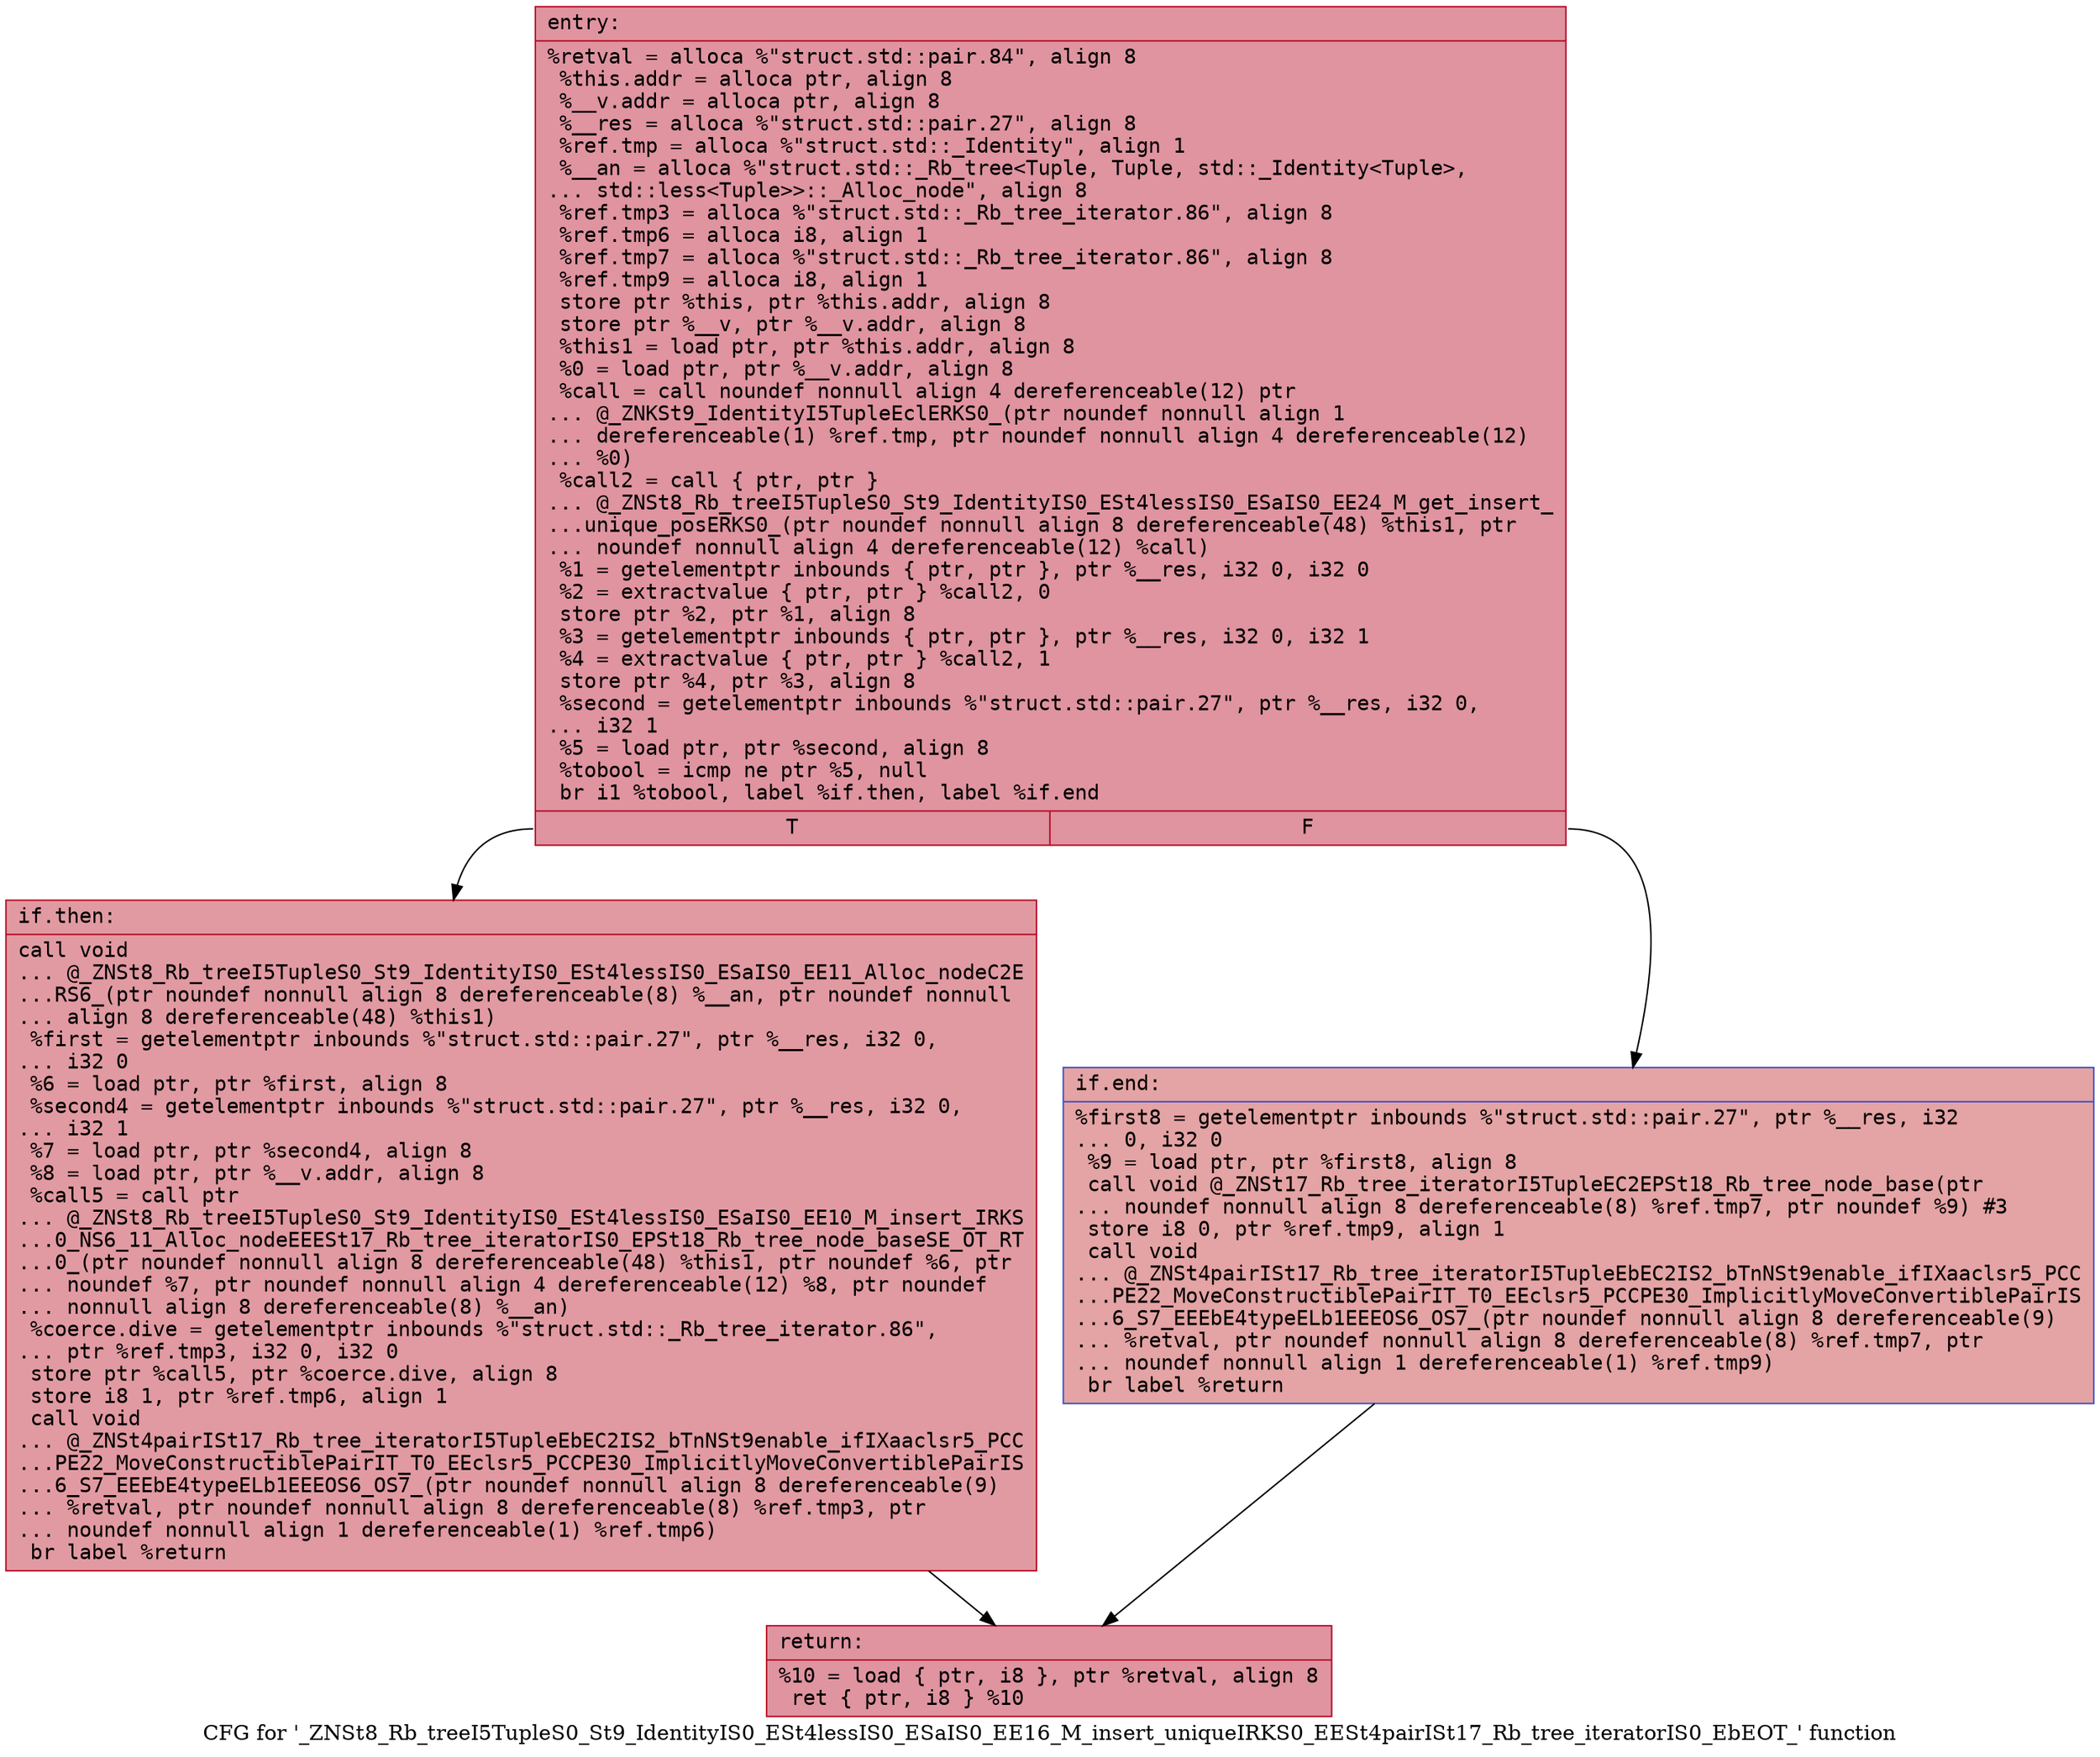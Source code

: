 digraph "CFG for '_ZNSt8_Rb_treeI5TupleS0_St9_IdentityIS0_ESt4lessIS0_ESaIS0_EE16_M_insert_uniqueIRKS0_EESt4pairISt17_Rb_tree_iteratorIS0_EbEOT_' function" {
	label="CFG for '_ZNSt8_Rb_treeI5TupleS0_St9_IdentityIS0_ESt4lessIS0_ESaIS0_EE16_M_insert_uniqueIRKS0_EESt4pairISt17_Rb_tree_iteratorIS0_EbEOT_' function";

	Node0x55dab47c76f0 [shape=record,color="#b70d28ff", style=filled, fillcolor="#b70d2870" fontname="Courier",label="{entry:\l|  %retval = alloca %\"struct.std::pair.84\", align 8\l  %this.addr = alloca ptr, align 8\l  %__v.addr = alloca ptr, align 8\l  %__res = alloca %\"struct.std::pair.27\", align 8\l  %ref.tmp = alloca %\"struct.std::_Identity\", align 1\l  %__an = alloca %\"struct.std::_Rb_tree\<Tuple, Tuple, std::_Identity\<Tuple\>,\l... std::less\<Tuple\>\>::_Alloc_node\", align 8\l  %ref.tmp3 = alloca %\"struct.std::_Rb_tree_iterator.86\", align 8\l  %ref.tmp6 = alloca i8, align 1\l  %ref.tmp7 = alloca %\"struct.std::_Rb_tree_iterator.86\", align 8\l  %ref.tmp9 = alloca i8, align 1\l  store ptr %this, ptr %this.addr, align 8\l  store ptr %__v, ptr %__v.addr, align 8\l  %this1 = load ptr, ptr %this.addr, align 8\l  %0 = load ptr, ptr %__v.addr, align 8\l  %call = call noundef nonnull align 4 dereferenceable(12) ptr\l... @_ZNKSt9_IdentityI5TupleEclERKS0_(ptr noundef nonnull align 1\l... dereferenceable(1) %ref.tmp, ptr noundef nonnull align 4 dereferenceable(12)\l... %0)\l  %call2 = call \{ ptr, ptr \}\l... @_ZNSt8_Rb_treeI5TupleS0_St9_IdentityIS0_ESt4lessIS0_ESaIS0_EE24_M_get_insert_\l...unique_posERKS0_(ptr noundef nonnull align 8 dereferenceable(48) %this1, ptr\l... noundef nonnull align 4 dereferenceable(12) %call)\l  %1 = getelementptr inbounds \{ ptr, ptr \}, ptr %__res, i32 0, i32 0\l  %2 = extractvalue \{ ptr, ptr \} %call2, 0\l  store ptr %2, ptr %1, align 8\l  %3 = getelementptr inbounds \{ ptr, ptr \}, ptr %__res, i32 0, i32 1\l  %4 = extractvalue \{ ptr, ptr \} %call2, 1\l  store ptr %4, ptr %3, align 8\l  %second = getelementptr inbounds %\"struct.std::pair.27\", ptr %__res, i32 0,\l... i32 1\l  %5 = load ptr, ptr %second, align 8\l  %tobool = icmp ne ptr %5, null\l  br i1 %tobool, label %if.then, label %if.end\l|{<s0>T|<s1>F}}"];
	Node0x55dab47c76f0:s0 -> Node0x55dab47c89d0[tooltip="entry -> if.then\nProbability 62.50%" ];
	Node0x55dab47c76f0:s1 -> Node0x55dab47c8a40[tooltip="entry -> if.end\nProbability 37.50%" ];
	Node0x55dab47c89d0 [shape=record,color="#b70d28ff", style=filled, fillcolor="#bb1b2c70" fontname="Courier",label="{if.then:\l|  call void\l... @_ZNSt8_Rb_treeI5TupleS0_St9_IdentityIS0_ESt4lessIS0_ESaIS0_EE11_Alloc_nodeC2E\l...RS6_(ptr noundef nonnull align 8 dereferenceable(8) %__an, ptr noundef nonnull\l... align 8 dereferenceable(48) %this1)\l  %first = getelementptr inbounds %\"struct.std::pair.27\", ptr %__res, i32 0,\l... i32 0\l  %6 = load ptr, ptr %first, align 8\l  %second4 = getelementptr inbounds %\"struct.std::pair.27\", ptr %__res, i32 0,\l... i32 1\l  %7 = load ptr, ptr %second4, align 8\l  %8 = load ptr, ptr %__v.addr, align 8\l  %call5 = call ptr\l... @_ZNSt8_Rb_treeI5TupleS0_St9_IdentityIS0_ESt4lessIS0_ESaIS0_EE10_M_insert_IRKS\l...0_NS6_11_Alloc_nodeEEESt17_Rb_tree_iteratorIS0_EPSt18_Rb_tree_node_baseSE_OT_RT\l...0_(ptr noundef nonnull align 8 dereferenceable(48) %this1, ptr noundef %6, ptr\l... noundef %7, ptr noundef nonnull align 4 dereferenceable(12) %8, ptr noundef\l... nonnull align 8 dereferenceable(8) %__an)\l  %coerce.dive = getelementptr inbounds %\"struct.std::_Rb_tree_iterator.86\",\l... ptr %ref.tmp3, i32 0, i32 0\l  store ptr %call5, ptr %coerce.dive, align 8\l  store i8 1, ptr %ref.tmp6, align 1\l  call void\l... @_ZNSt4pairISt17_Rb_tree_iteratorI5TupleEbEC2IS2_bTnNSt9enable_ifIXaaclsr5_PCC\l...PE22_MoveConstructiblePairIT_T0_EEclsr5_PCCPE30_ImplicitlyMoveConvertiblePairIS\l...6_S7_EEEbE4typeELb1EEEOS6_OS7_(ptr noundef nonnull align 8 dereferenceable(9)\l... %retval, ptr noundef nonnull align 8 dereferenceable(8) %ref.tmp3, ptr\l... noundef nonnull align 1 dereferenceable(1) %ref.tmp6)\l  br label %return\l}"];
	Node0x55dab47c89d0 -> Node0x55dab47c9800[tooltip="if.then -> return\nProbability 100.00%" ];
	Node0x55dab47c8a40 [shape=record,color="#3d50c3ff", style=filled, fillcolor="#c32e3170" fontname="Courier",label="{if.end:\l|  %first8 = getelementptr inbounds %\"struct.std::pair.27\", ptr %__res, i32\l... 0, i32 0\l  %9 = load ptr, ptr %first8, align 8\l  call void @_ZNSt17_Rb_tree_iteratorI5TupleEC2EPSt18_Rb_tree_node_base(ptr\l... noundef nonnull align 8 dereferenceable(8) %ref.tmp7, ptr noundef %9) #3\l  store i8 0, ptr %ref.tmp9, align 1\l  call void\l... @_ZNSt4pairISt17_Rb_tree_iteratorI5TupleEbEC2IS2_bTnNSt9enable_ifIXaaclsr5_PCC\l...PE22_MoveConstructiblePairIT_T0_EEclsr5_PCCPE30_ImplicitlyMoveConvertiblePairIS\l...6_S7_EEEbE4typeELb1EEEOS6_OS7_(ptr noundef nonnull align 8 dereferenceable(9)\l... %retval, ptr noundef nonnull align 8 dereferenceable(8) %ref.tmp7, ptr\l... noundef nonnull align 1 dereferenceable(1) %ref.tmp9)\l  br label %return\l}"];
	Node0x55dab47c8a40 -> Node0x55dab47c9800[tooltip="if.end -> return\nProbability 100.00%" ];
	Node0x55dab47c9800 [shape=record,color="#b70d28ff", style=filled, fillcolor="#b70d2870" fontname="Courier",label="{return:\l|  %10 = load \{ ptr, i8 \}, ptr %retval, align 8\l  ret \{ ptr, i8 \} %10\l}"];
}
